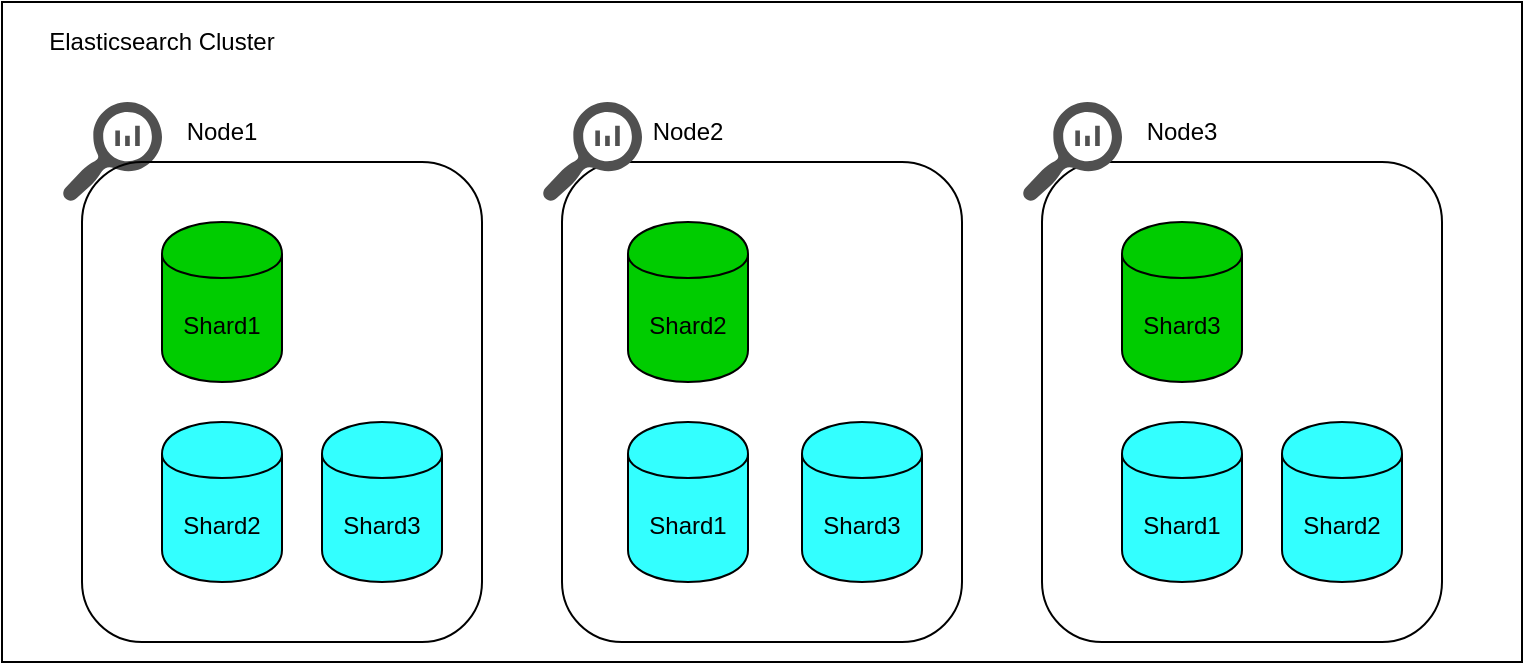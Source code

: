 <mxfile version="12.1.0" type="device" pages="1"><diagram id="oHwWs9JM9HGCuQ03burF" name="Page-1"><mxGraphModel dx="1088" dy="839" grid="1" gridSize="10" guides="1" tooltips="1" connect="1" arrows="1" fold="1" page="1" pageScale="1" pageWidth="827" pageHeight="1169" math="0" shadow="0"><root><mxCell id="0"/><mxCell id="1" parent="0"/><mxCell id="F1d3s1X0GTSFIW0D8E2v-1" value="" style="rounded=0;whiteSpace=wrap;html=1;fillColor=none;" vertex="1" parent="1"><mxGeometry x="40" y="110" width="760" height="330" as="geometry"/></mxCell><mxCell id="F1d3s1X0GTSFIW0D8E2v-2" value="" style="pointerEvents=1;shadow=0;dashed=0;html=1;strokeColor=none;labelPosition=center;verticalLabelPosition=bottom;verticalAlign=top;align=center;fillColor=#505050;shape=mxgraph.mscae.oms.log_search" vertex="1" parent="1"><mxGeometry x="70" y="160" width="50" height="50" as="geometry"/></mxCell><mxCell id="F1d3s1X0GTSFIW0D8E2v-3" value="" style="rounded=1;whiteSpace=wrap;html=1;fillColor=none;" vertex="1" parent="1"><mxGeometry x="80" y="190" width="200" height="240" as="geometry"/></mxCell><mxCell id="F1d3s1X0GTSFIW0D8E2v-4" value="" style="rounded=1;whiteSpace=wrap;html=1;fillColor=none;" vertex="1" parent="1"><mxGeometry x="320" y="190" width="200" height="240" as="geometry"/></mxCell><mxCell id="F1d3s1X0GTSFIW0D8E2v-5" value="" style="rounded=1;whiteSpace=wrap;html=1;fillColor=none;" vertex="1" parent="1"><mxGeometry x="560" y="190" width="200" height="240" as="geometry"/></mxCell><mxCell id="F1d3s1X0GTSFIW0D8E2v-7" value="" style="pointerEvents=1;shadow=0;dashed=0;html=1;strokeColor=none;labelPosition=center;verticalLabelPosition=bottom;verticalAlign=top;align=center;fillColor=#505050;shape=mxgraph.mscae.oms.log_search" vertex="1" parent="1"><mxGeometry x="310" y="160" width="50" height="50" as="geometry"/></mxCell><mxCell id="F1d3s1X0GTSFIW0D8E2v-8" value="" style="pointerEvents=1;shadow=0;dashed=0;html=1;strokeColor=none;labelPosition=center;verticalLabelPosition=bottom;verticalAlign=top;align=center;fillColor=#505050;shape=mxgraph.mscae.oms.log_search" vertex="1" parent="1"><mxGeometry x="550" y="160" width="50" height="50" as="geometry"/></mxCell><mxCell id="F1d3s1X0GTSFIW0D8E2v-9" value="Shard1" style="shape=cylinder;whiteSpace=wrap;html=1;boundedLbl=1;backgroundOutline=1;fillColor=#00CC00;" vertex="1" parent="1"><mxGeometry x="120" y="220" width="60" height="80" as="geometry"/></mxCell><mxCell id="F1d3s1X0GTSFIW0D8E2v-10" value="Shard1" style="shape=cylinder;whiteSpace=wrap;html=1;boundedLbl=1;backgroundOutline=1;fillColor=#33FFFF;" vertex="1" parent="1"><mxGeometry x="353" y="320" width="60" height="80" as="geometry"/></mxCell><mxCell id="F1d3s1X0GTSFIW0D8E2v-11" value="Shard1" style="shape=cylinder;whiteSpace=wrap;html=1;boundedLbl=1;backgroundOutline=1;fillColor=#33FFFF;" vertex="1" parent="1"><mxGeometry x="600" y="320" width="60" height="80" as="geometry"/></mxCell><mxCell id="F1d3s1X0GTSFIW0D8E2v-12" value="Shard2" style="shape=cylinder;whiteSpace=wrap;html=1;boundedLbl=1;backgroundOutline=1;fillColor=#33FFFF;" vertex="1" parent="1"><mxGeometry x="120" y="320" width="60" height="80" as="geometry"/></mxCell><mxCell id="F1d3s1X0GTSFIW0D8E2v-13" value="Shard2" style="shape=cylinder;whiteSpace=wrap;html=1;boundedLbl=1;backgroundOutline=1;fillColor=#00CC00;" vertex="1" parent="1"><mxGeometry x="353" y="220" width="60" height="80" as="geometry"/></mxCell><mxCell id="F1d3s1X0GTSFIW0D8E2v-14" value="Shard2" style="shape=cylinder;whiteSpace=wrap;html=1;boundedLbl=1;backgroundOutline=1;fillColor=#33FFFF;" vertex="1" parent="1"><mxGeometry x="680" y="320" width="60" height="80" as="geometry"/></mxCell><mxCell id="F1d3s1X0GTSFIW0D8E2v-15" value="Shard3" style="shape=cylinder;whiteSpace=wrap;html=1;boundedLbl=1;backgroundOutline=1;fillColor=#33FFFF;" vertex="1" parent="1"><mxGeometry x="200" y="320" width="60" height="80" as="geometry"/></mxCell><mxCell id="F1d3s1X0GTSFIW0D8E2v-16" value="Shard3" style="shape=cylinder;whiteSpace=wrap;html=1;boundedLbl=1;backgroundOutline=1;fillColor=#33FFFF;" vertex="1" parent="1"><mxGeometry x="440" y="320" width="60" height="80" as="geometry"/></mxCell><mxCell id="F1d3s1X0GTSFIW0D8E2v-17" value="Shard3" style="shape=cylinder;whiteSpace=wrap;html=1;boundedLbl=1;backgroundOutline=1;fillColor=#00CC00;" vertex="1" parent="1"><mxGeometry x="600" y="220" width="60" height="80" as="geometry"/></mxCell><mxCell id="F1d3s1X0GTSFIW0D8E2v-18" value="Elasticsearch Cluster" style="text;html=1;strokeColor=none;fillColor=none;align=center;verticalAlign=middle;whiteSpace=wrap;rounded=0;" vertex="1" parent="1"><mxGeometry x="60" y="120" width="120" height="20" as="geometry"/></mxCell><mxCell id="F1d3s1X0GTSFIW0D8E2v-20" value="Node1" style="text;html=1;strokeColor=none;fillColor=none;align=center;verticalAlign=middle;whiteSpace=wrap;rounded=0;" vertex="1" parent="1"><mxGeometry x="130" y="165" width="40" height="20" as="geometry"/></mxCell><mxCell id="F1d3s1X0GTSFIW0D8E2v-21" value="Node2" style="text;html=1;strokeColor=none;fillColor=none;align=center;verticalAlign=middle;whiteSpace=wrap;rounded=0;" vertex="1" parent="1"><mxGeometry x="363" y="165" width="40" height="20" as="geometry"/></mxCell><mxCell id="F1d3s1X0GTSFIW0D8E2v-22" value="Node3" style="text;html=1;strokeColor=none;fillColor=none;align=center;verticalAlign=middle;whiteSpace=wrap;rounded=0;" vertex="1" parent="1"><mxGeometry x="610" y="165" width="40" height="20" as="geometry"/></mxCell></root></mxGraphModel></diagram></mxfile>